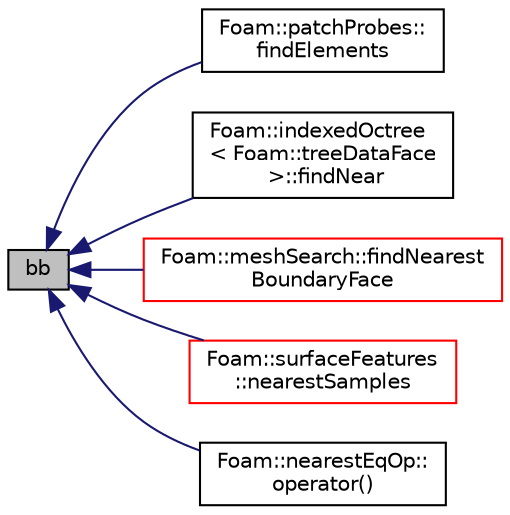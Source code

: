 digraph "bb"
{
  bgcolor="transparent";
  edge [fontname="Helvetica",fontsize="10",labelfontname="Helvetica",labelfontsize="10"];
  node [fontname="Helvetica",fontsize="10",shape=record];
  rankdir="LR";
  Node85 [label="bb",height=0.2,width=0.4,color="black", fillcolor="grey75", style="filled", fontcolor="black"];
  Node85 -> Node86 [dir="back",color="midnightblue",fontsize="10",style="solid",fontname="Helvetica"];
  Node86 [label="Foam::patchProbes::\lfindElements",height=0.2,width=0.4,color="black",URL="$a30537.html#a852f621399b6ee1f3467e69a1d5fe8b4",tooltip="Find elements containing patchProbes. "];
  Node85 -> Node87 [dir="back",color="midnightblue",fontsize="10",style="solid",fontname="Helvetica"];
  Node87 [label="Foam::indexedOctree\l\< Foam::treeDataFace\l \>::findNear",height=0.2,width=0.4,color="black",URL="$a26157.html#a4fcc30ccabfd694e8b616279f0a31dae",tooltip="Find near pairs and apply CompareOp to them. "];
  Node85 -> Node88 [dir="back",color="midnightblue",fontsize="10",style="solid",fontname="Helvetica"];
  Node88 [label="Foam::meshSearch::findNearest\lBoundaryFace",height=0.2,width=0.4,color="red",URL="$a26249.html#a1a46b9e23869bcc1fd81c4de765c352c",tooltip="Find nearest boundary face. "];
  Node85 -> Node99 [dir="back",color="midnightblue",fontsize="10",style="solid",fontname="Helvetica"];
  Node99 [label="Foam::surfaceFeatures\l::nearestSamples",height=0.2,width=0.4,color="red",URL="$a26645.html#abfe5919ff5c4da81bf76cb8e86aa5386",tooltip="Find nearest sample for selected surface points. "];
  Node85 -> Node98 [dir="back",color="midnightblue",fontsize="10",style="solid",fontname="Helvetica"];
  Node98 [label="Foam::nearestEqOp::\loperator()",height=0.2,width=0.4,color="black",URL="$a30669.html#a7125bb052e112a423cd8082006cdac3b"];
}
